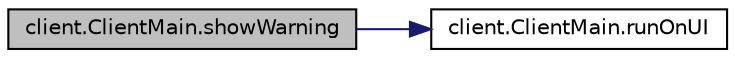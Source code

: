 digraph "client.ClientMain.showWarning"
{
  edge [fontname="Helvetica",fontsize="10",labelfontname="Helvetica",labelfontsize="10"];
  node [fontname="Helvetica",fontsize="10",shape=record];
  rankdir="LR";
  Node51 [label="client.ClientMain.showWarning",height=0.2,width=0.4,color="black", fillcolor="grey75", style="filled", fontcolor="black"];
  Node51 -> Node52 [color="midnightblue",fontsize="10",style="solid",fontname="Helvetica"];
  Node52 [label="client.ClientMain.runOnUI",height=0.2,width=0.4,color="black", fillcolor="white", style="filled",URL="$classclient_1_1_client_main.html#ad1c0bf16363beb967cc1a7a9a41a4e21"];
}
